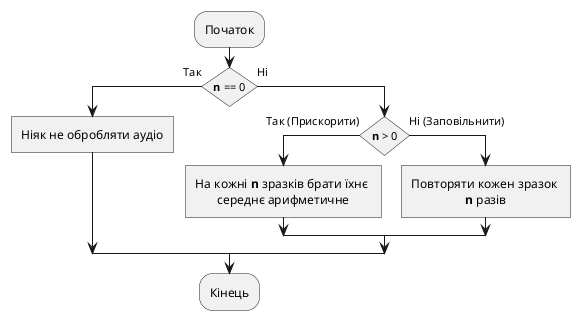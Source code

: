 ﻿@startuml
skinparam linetype ortho
skinparam ConditionEndStyle hline
skinparam ConditionStyle InsideDiamond
skinparam DefaultTextAlignment center
:Початок;

if (**n** == 0) then (Так)
    :Ніяк не обробляти аудіо]
else (Ні)
    if (**n** > 0) then (Так (Прискорити))
        :На кожні **n** зразків брати їхнє \nсереднє арифметичне]
    else (Ні (Заповільнити))
        :Повторяти кожен зразок \n**n** разів]
    endif
endif

:Кінець;
@enduml